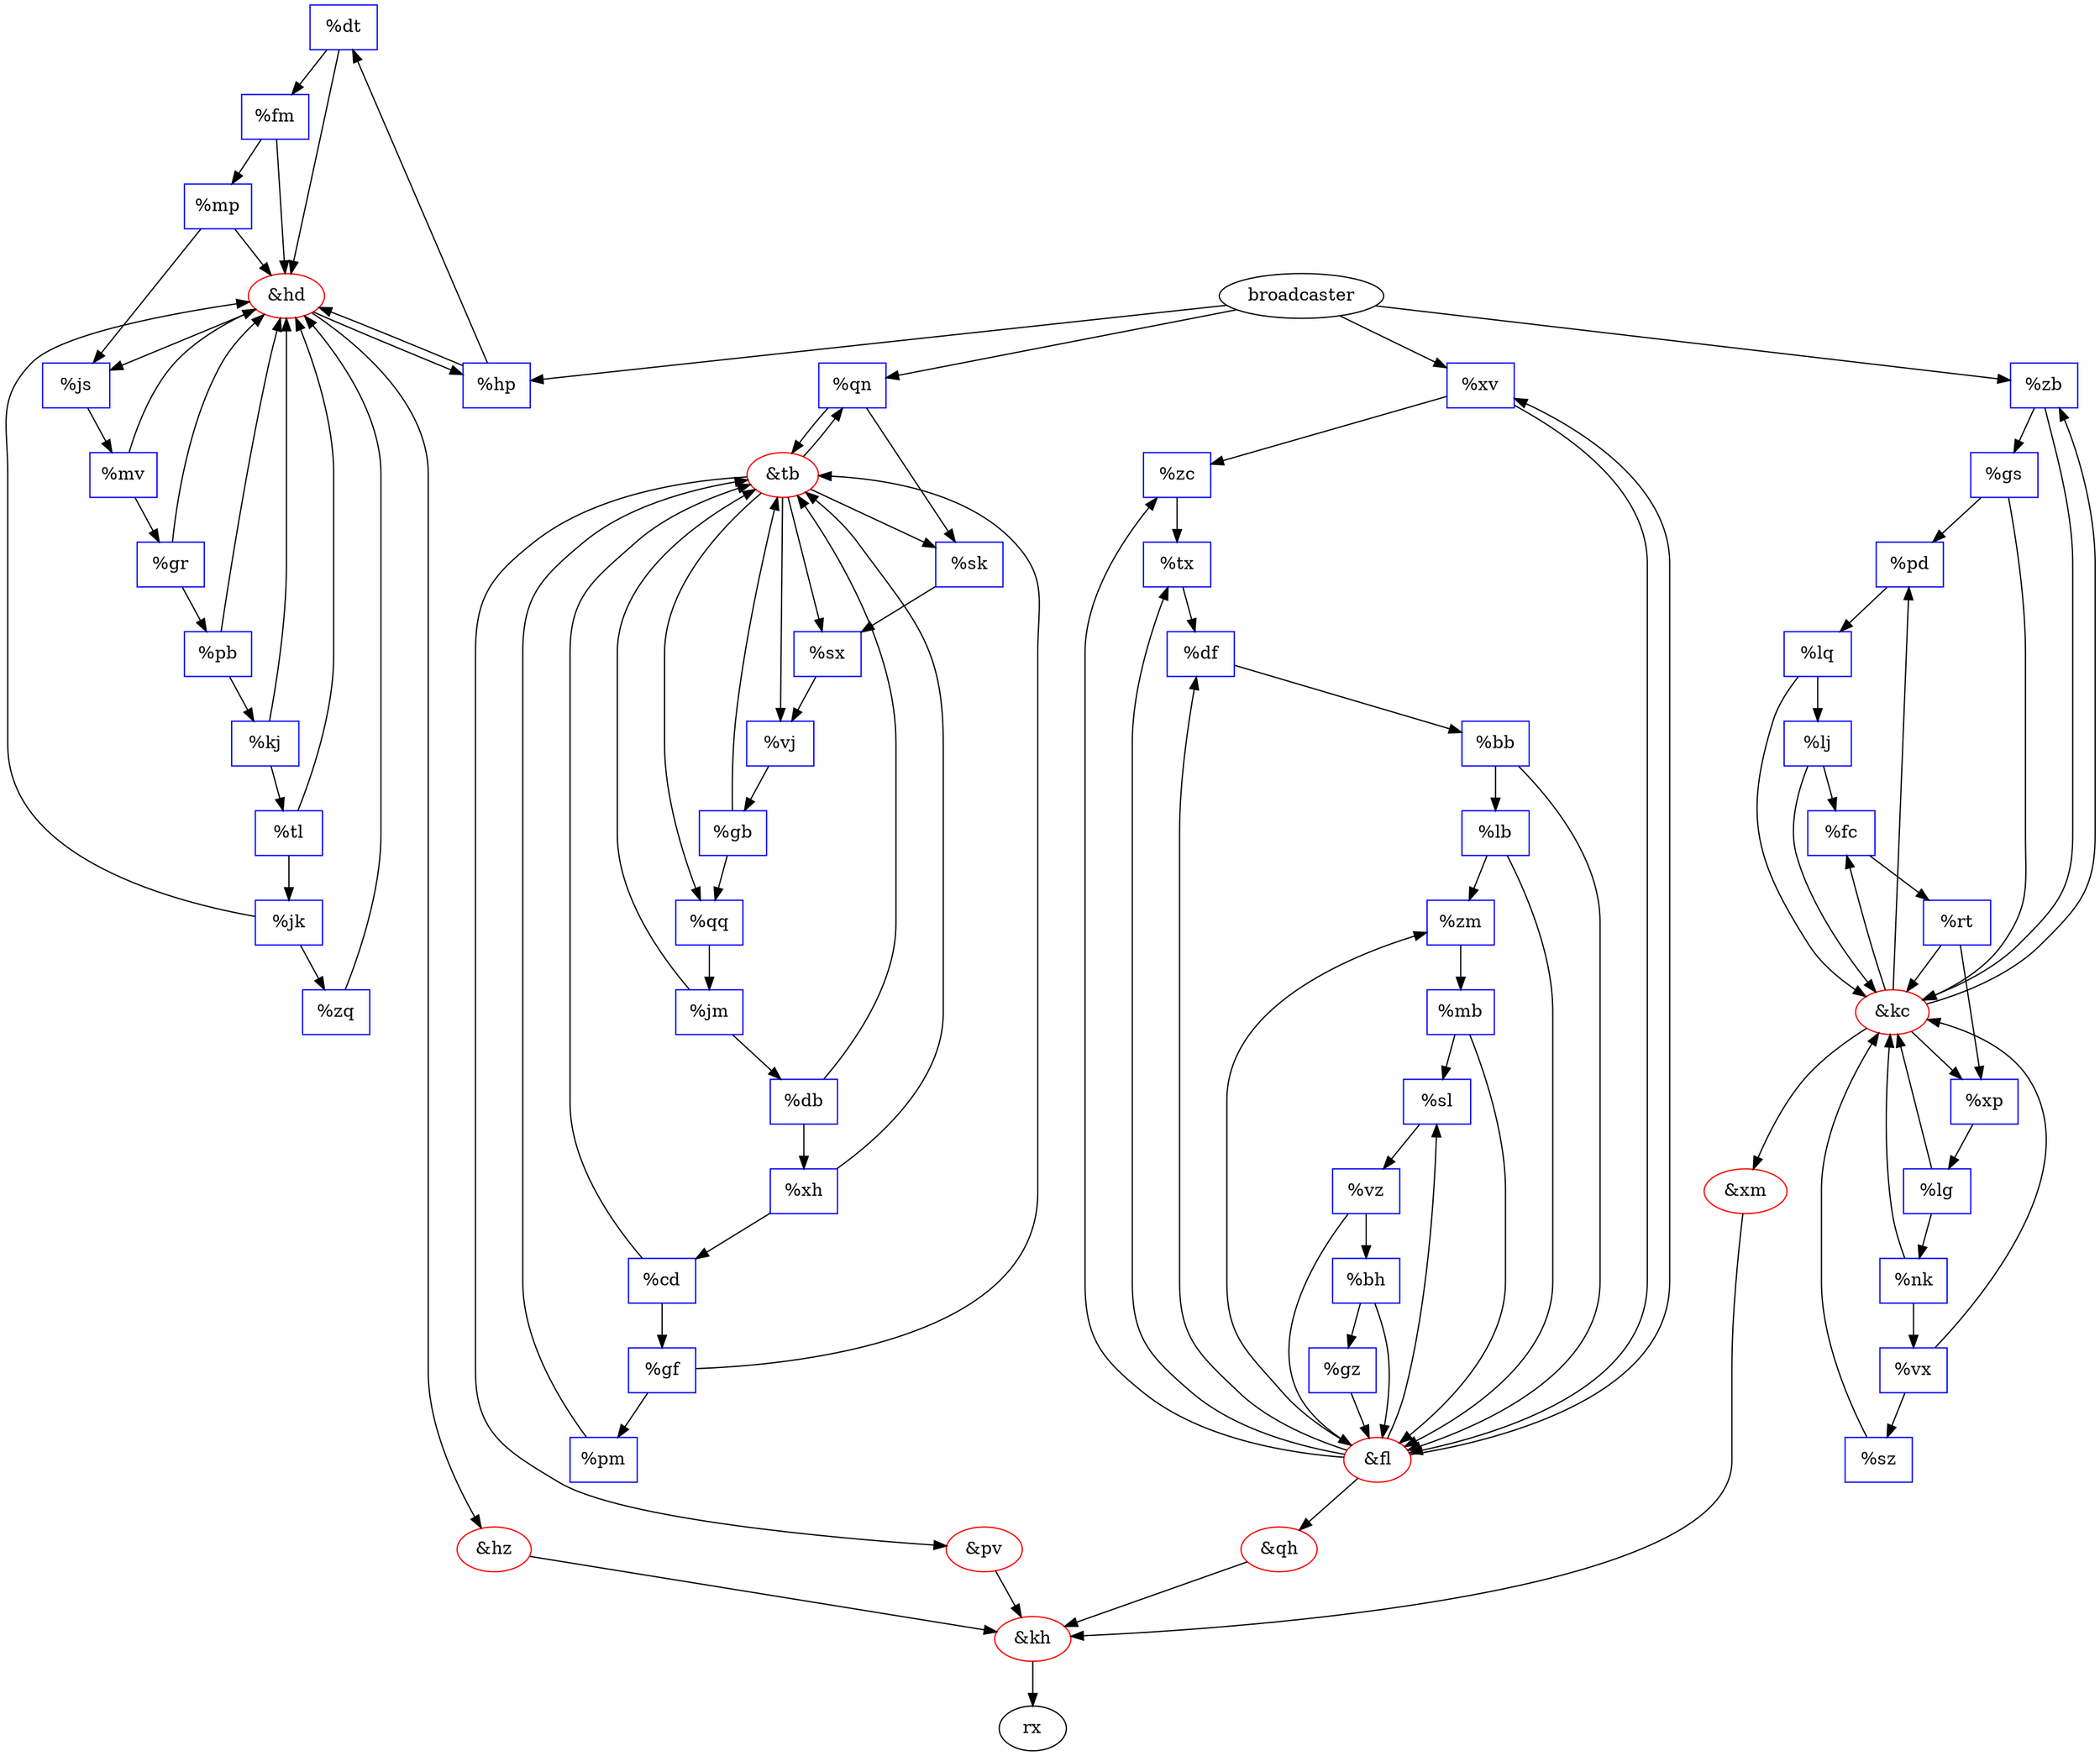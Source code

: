 digraph {
    maxiter="1000"

    dt [shape="box" color="blue" label="%dt"]
    tl [shape="box" color="blue" label="%tl"]
    vx [shape="box" color="blue" label="%vx"]
    sz [shape="box" color="blue" label="%sz"]
    kj [shape="box" color="blue" label="%kj"]
    pm [shape="box" color="blue" label="%pm"]
    fc [shape="box" color="blue" label="%fc"]
    tb [color="red" label="&tb"]
    df [shape="box" color="blue" label="%df"]
    qq [shape="box" color="blue" label="%qq"]
    sl [shape="box" color="blue" label="%sl"]
    pv [color="red" label="&pv"]
    gf [shape="box" color="blue" label="%gf"]
    pb [shape="box" color="blue" label="%pb"]
    gr [shape="box" color="blue" label="%gr"]
    gs [shape="box" color="blue" label="%gs"]
    tx [shape="box" color="blue" label="%tx"]
    jm [shape="box" color="blue" label="%jm"]
    bh [shape="box" color="blue" label="%bh"]
    rt [shape="box" color="blue" label="%rt"]
    qh [color="red" label="&qh"]
    lb [shape="box" color="blue" label="%lb"]
    pd [shape="box" color="blue" label="%pd"]
    qn [shape="box" color="blue" label="%qn"]
    gb [shape="box" color="blue" label="%gb"]
    xm [color="red" label="&xm"]
    mv [shape="box" color="blue" label="%mv"]
    gz [shape="box" color="blue" label="%gz"]
    js [shape="box" color="blue" label="%js"]
    hp [shape="box" color="blue" label="%hp"]
    nk [shape="box" color="blue" label="%nk"]
    kh [color="red" label="&kh"]
    zc [shape="box" color="blue" label="%zc"]
    mp [shape="box" color="blue" label="%mp"]
    zm [shape="box" color="blue" label="%zm"]
    xh [shape="box" color="blue" label="%xh"]
    db [shape="box" color="blue" label="%db"]
    sx [shape="box" color="blue" label="%sx"]
    hz [color="red" label="&hz"]
    vj [shape="box" color="blue" label="%vj"]
    zq [shape="box" color="blue" label="%zq"]
    lj [shape="box" color="blue" label="%lj"]
    lg [shape="box" color="blue" label="%lg"]
    fl [color="red" label="&fl"]
    kc [color="red" label="&kc"]
    lq [shape="box" color="blue" label="%lq"]
    hd [color="red" label="&hd"]
    mb [shape="box" color="blue" label="%mb"]
    vz [shape="box" color="blue" label="%vz"]
    fm [shape="box" color="blue" label="%fm"]
    bb [shape="box" color="blue" label="%bb"]
    zb [shape="box" color="blue" label="%zb"]
    xp [shape="box" color="blue" label="%xp"]
    jk [shape="box" color="blue" label="%jk"]
    xv [shape="box" color="blue" label="%xv"]
    sk [shape="box" color="blue" label="%sk"]
    cd [shape="box" color="blue" label="%cd"]


    dt -> fm, hd
    tl -> jk, hd
    vx -> kc, sz
    sz -> kc
    kj -> tl, hd
    pm -> tb
    fc -> rt
    tb -> sx, qn, vj, qq, sk, pv
    df -> bb
    qq -> jm
    sl -> vz
    broadcaster -> hp, zb, xv, qn
    pv -> kh
    gf -> pm, tb
    pb -> hd, kj
    gr -> hd, pb
    gs -> kc, pd
    tx -> df
    jm -> tb, db
    bh -> fl, gz
    rt -> kc, xp
    qh -> kh
    lb -> zm, fl
    pd -> lq
    qn -> sk, tb
    gb -> qq, tb
    xm -> kh
    mv -> hd, gr
    gz -> fl
    js -> mv
    hp -> dt, hd
    nk -> kc, vx
    kh -> rx
    zc -> tx
    mp -> js, hd
    zm -> mb
    xh -> cd, tb
    db -> xh, tb
    sx -> vj
    hz -> kh
    vj -> gb
    zq -> hd
    lj -> fc, kc
    lg -> kc, nk
    fl -> xv, tx, sl, df, qh, zc, zm
    kc -> zb, xp, pd, fc, xm
    lq -> kc, lj
    hd -> hp, js, hz
    mb -> fl, sl
    vz -> fl, bh
    fm -> mp, hd
    bb -> fl, lb
    zb -> gs, kc
    xp -> lg
    jk -> zq, hd
    xv -> zc, fl
    sk -> sx
    cd -> gf, tb
}
